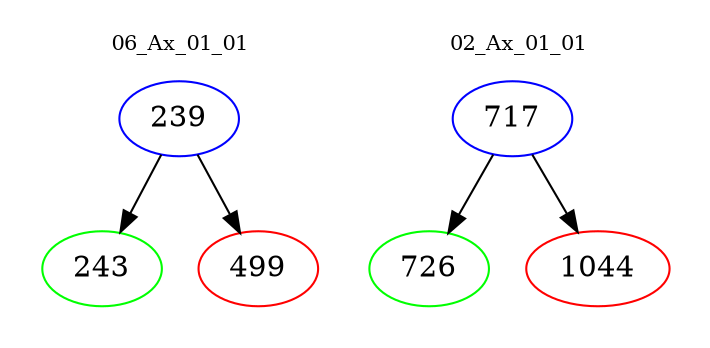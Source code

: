 digraph{
subgraph cluster_0 {
color = white
label = "06_Ax_01_01";
fontsize=10;
T0_239 [label="239", color="blue"]
T0_239 -> T0_243 [color="black"]
T0_243 [label="243", color="green"]
T0_239 -> T0_499 [color="black"]
T0_499 [label="499", color="red"]
}
subgraph cluster_1 {
color = white
label = "02_Ax_01_01";
fontsize=10;
T1_717 [label="717", color="blue"]
T1_717 -> T1_726 [color="black"]
T1_726 [label="726", color="green"]
T1_717 -> T1_1044 [color="black"]
T1_1044 [label="1044", color="red"]
}
}
